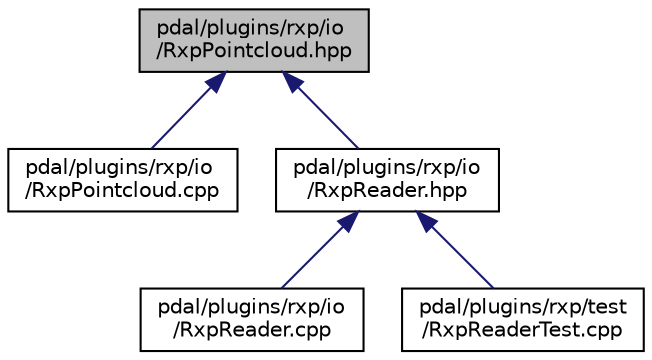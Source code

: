 digraph "pdal/plugins/rxp/io/RxpPointcloud.hpp"
{
  edge [fontname="Helvetica",fontsize="10",labelfontname="Helvetica",labelfontsize="10"];
  node [fontname="Helvetica",fontsize="10",shape=record];
  Node1 [label="pdal/plugins/rxp/io\l/RxpPointcloud.hpp",height=0.2,width=0.4,color="black", fillcolor="grey75", style="filled", fontcolor="black"];
  Node1 -> Node2 [dir="back",color="midnightblue",fontsize="10",style="solid",fontname="Helvetica"];
  Node2 [label="pdal/plugins/rxp/io\l/RxpPointcloud.cpp",height=0.2,width=0.4,color="black", fillcolor="white", style="filled",URL="$RxpPointcloud_8cpp.html"];
  Node1 -> Node3 [dir="back",color="midnightblue",fontsize="10",style="solid",fontname="Helvetica"];
  Node3 [label="pdal/plugins/rxp/io\l/RxpReader.hpp",height=0.2,width=0.4,color="black", fillcolor="white", style="filled",URL="$RxpReader_8hpp.html"];
  Node3 -> Node4 [dir="back",color="midnightblue",fontsize="10",style="solid",fontname="Helvetica"];
  Node4 [label="pdal/plugins/rxp/io\l/RxpReader.cpp",height=0.2,width=0.4,color="black", fillcolor="white", style="filled",URL="$RxpReader_8cpp.html"];
  Node3 -> Node5 [dir="back",color="midnightblue",fontsize="10",style="solid",fontname="Helvetica"];
  Node5 [label="pdal/plugins/rxp/test\l/RxpReaderTest.cpp",height=0.2,width=0.4,color="black", fillcolor="white", style="filled",URL="$RxpReaderTest_8cpp.html"];
}
